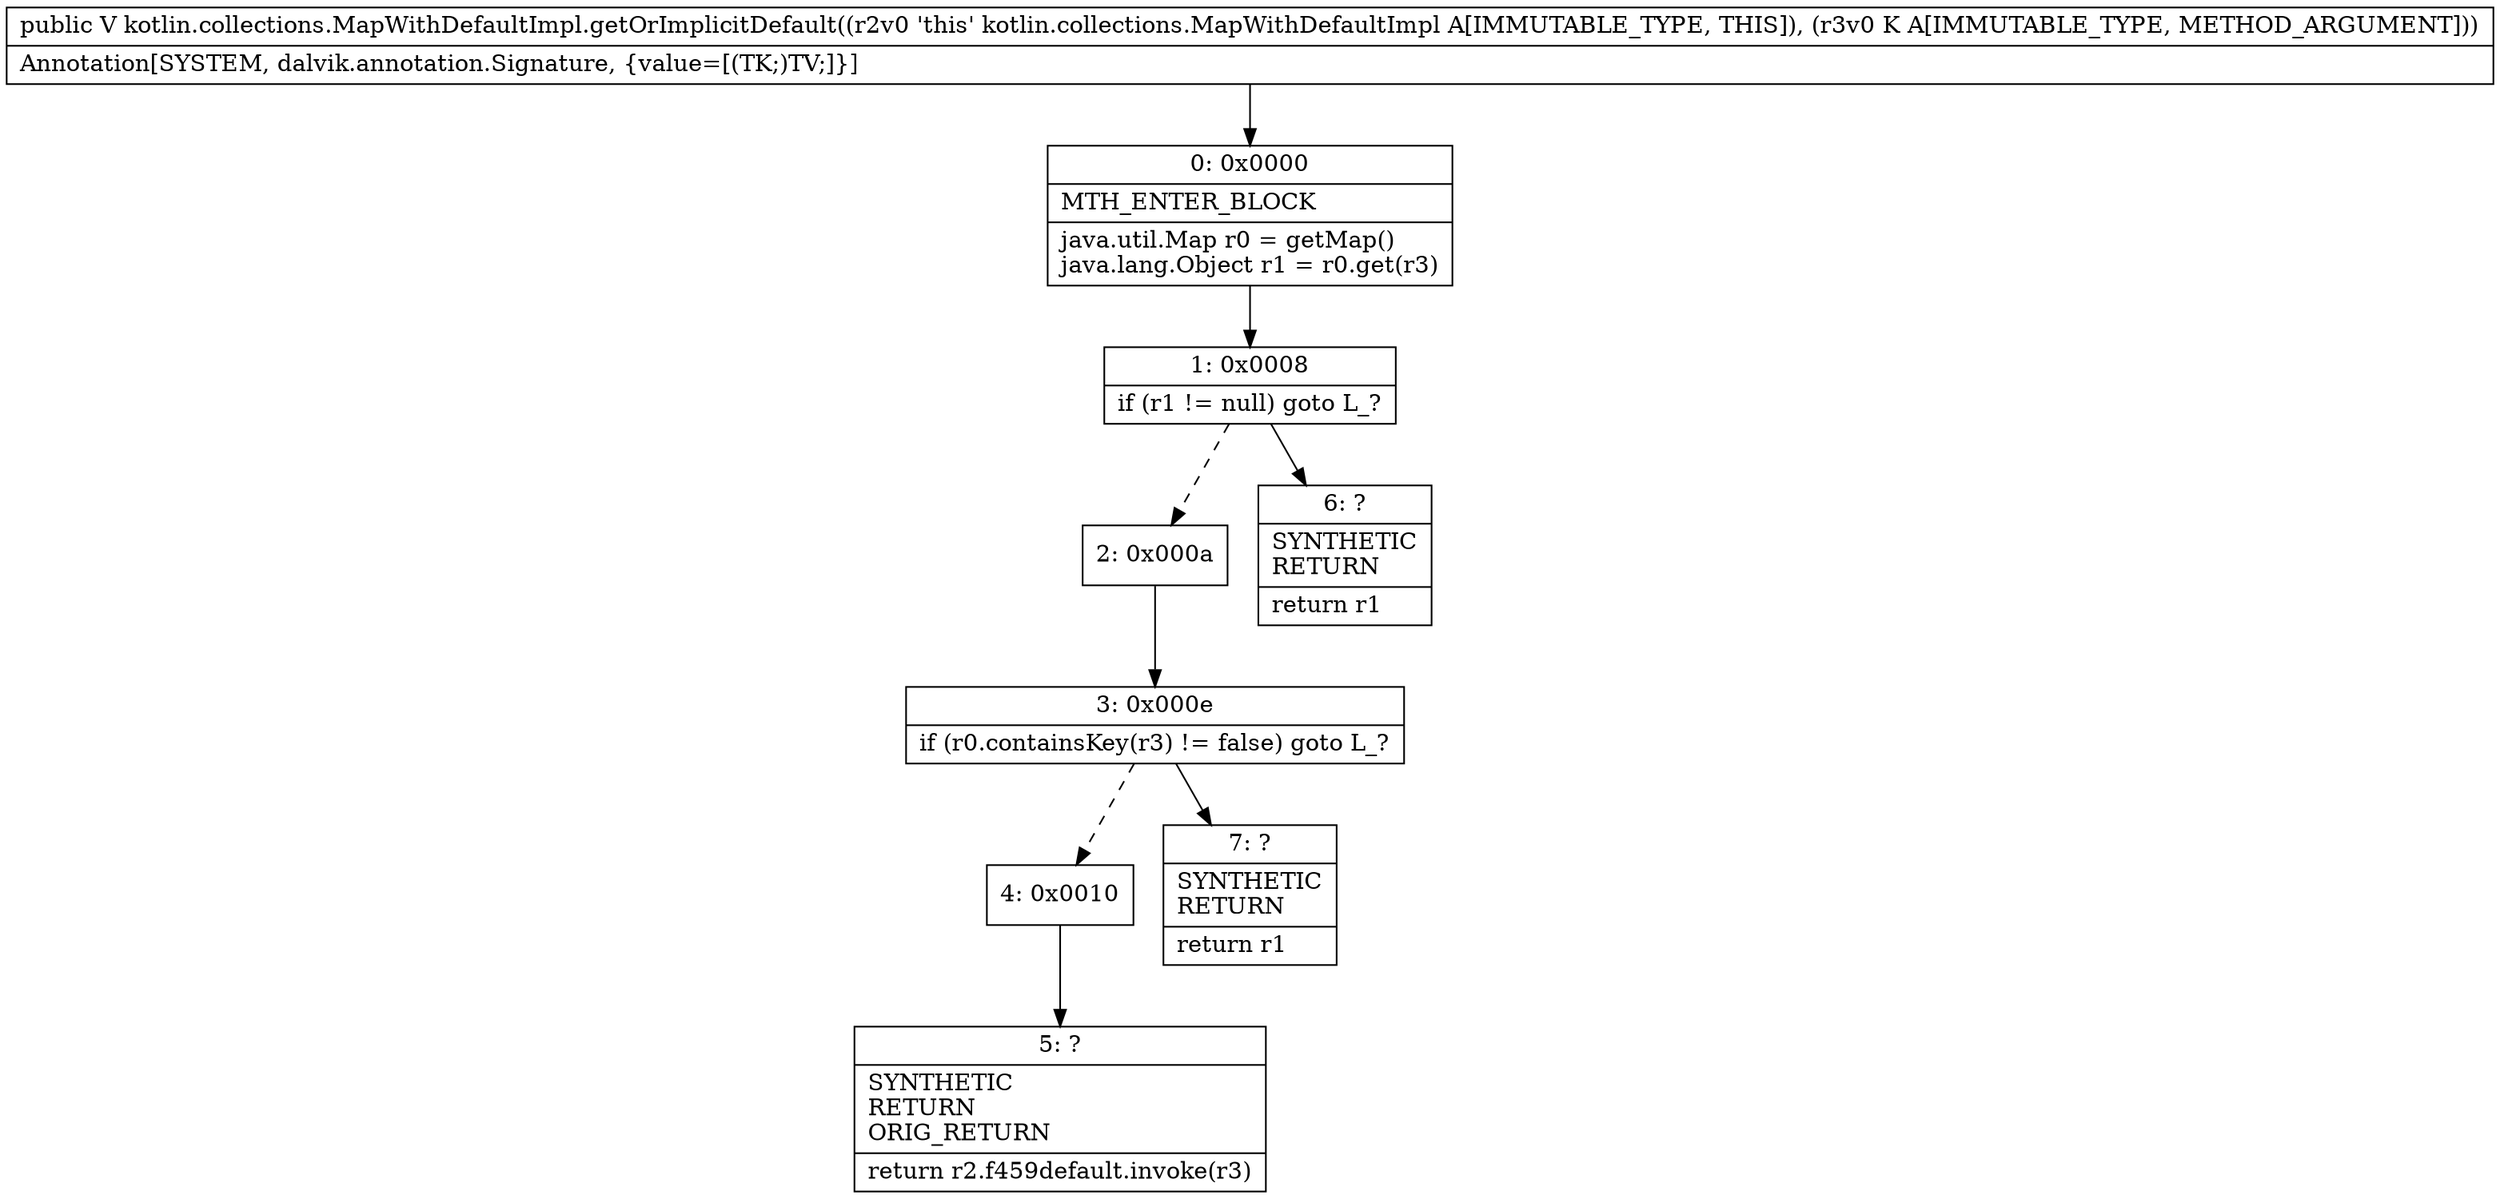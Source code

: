 digraph "CFG forkotlin.collections.MapWithDefaultImpl.getOrImplicitDefault(Ljava\/lang\/Object;)Ljava\/lang\/Object;" {
Node_0 [shape=record,label="{0\:\ 0x0000|MTH_ENTER_BLOCK\l|java.util.Map r0 = getMap()\ljava.lang.Object r1 = r0.get(r3)\l}"];
Node_1 [shape=record,label="{1\:\ 0x0008|if (r1 != null) goto L_?\l}"];
Node_2 [shape=record,label="{2\:\ 0x000a}"];
Node_3 [shape=record,label="{3\:\ 0x000e|if (r0.containsKey(r3) != false) goto L_?\l}"];
Node_4 [shape=record,label="{4\:\ 0x0010}"];
Node_5 [shape=record,label="{5\:\ ?|SYNTHETIC\lRETURN\lORIG_RETURN\l|return r2.f459default.invoke(r3)\l}"];
Node_6 [shape=record,label="{6\:\ ?|SYNTHETIC\lRETURN\l|return r1\l}"];
Node_7 [shape=record,label="{7\:\ ?|SYNTHETIC\lRETURN\l|return r1\l}"];
MethodNode[shape=record,label="{public V kotlin.collections.MapWithDefaultImpl.getOrImplicitDefault((r2v0 'this' kotlin.collections.MapWithDefaultImpl A[IMMUTABLE_TYPE, THIS]), (r3v0 K A[IMMUTABLE_TYPE, METHOD_ARGUMENT]))  | Annotation[SYSTEM, dalvik.annotation.Signature, \{value=[(TK;)TV;]\}]\l}"];
MethodNode -> Node_0;
Node_0 -> Node_1;
Node_1 -> Node_2[style=dashed];
Node_1 -> Node_6;
Node_2 -> Node_3;
Node_3 -> Node_4[style=dashed];
Node_3 -> Node_7;
Node_4 -> Node_5;
}

